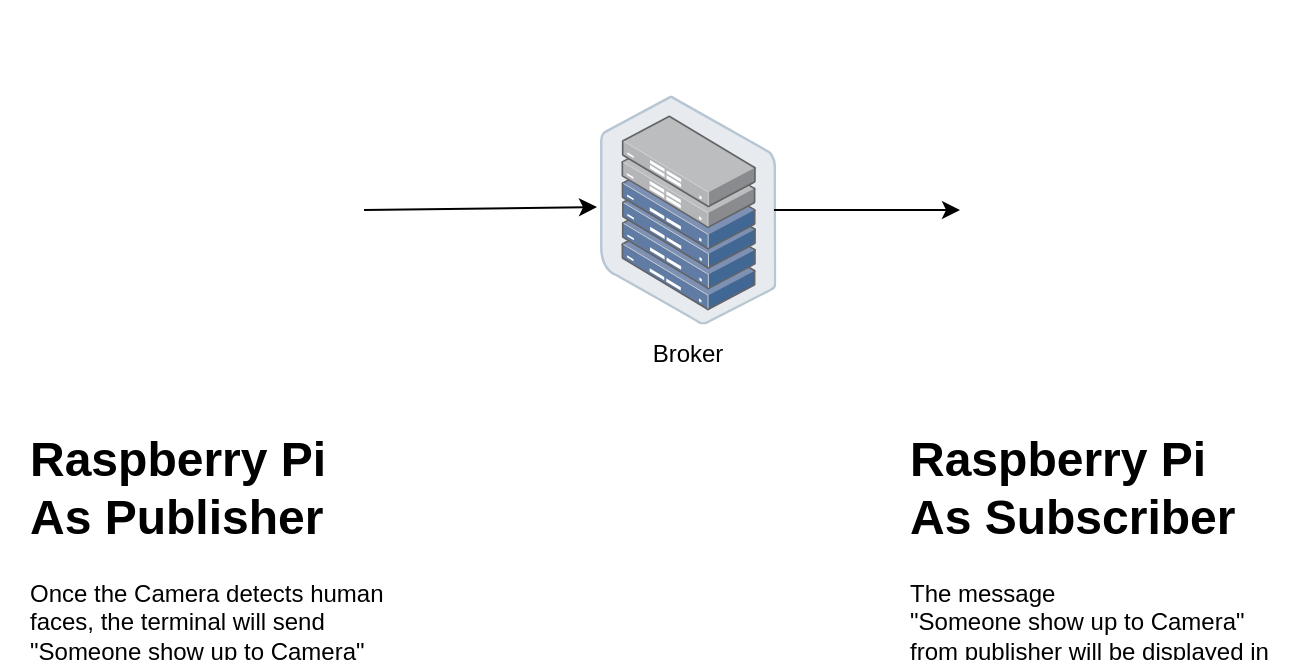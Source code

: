 <mxfile version="21.1.1" type="github">
  <diagram name="Page-1" id="fxQLlxXaDlbLSnGlCWj5">
    <mxGraphModel dx="1014" dy="684" grid="1" gridSize="10" guides="1" tooltips="1" connect="1" arrows="1" fold="1" page="1" pageScale="1" pageWidth="850" pageHeight="1100" math="0" shadow="0">
      <root>
        <mxCell id="0" />
        <mxCell id="1" parent="0" />
        <mxCell id="caLLGXFHj6UOVD_wTZwr-10" value="" style="image;points=[];aspect=fixed;html=1;align=center;shadow=0;dashed=0;image=img/lib/allied_telesis/storage/Datacenter_Server_Half_Rack_ToR.svg;" vertex="1" parent="1">
          <mxGeometry x="370" y="187.7" width="88.2" height="114.6" as="geometry" />
        </mxCell>
        <mxCell id="caLLGXFHj6UOVD_wTZwr-11" value="Broker" style="text;html=1;strokeColor=none;fillColor=none;align=center;verticalAlign=middle;whiteSpace=wrap;rounded=0;" vertex="1" parent="1">
          <mxGeometry x="384.1" y="302.3" width="60" height="30" as="geometry" />
        </mxCell>
        <mxCell id="caLLGXFHj6UOVD_wTZwr-12" value="" style="endArrow=classic;html=1;rounded=0;entryX=0;entryY=0.5;entryDx=0;entryDy=0;entryPerimeter=0;exitX=0.986;exitY=0.5;exitDx=0;exitDy=0;exitPerimeter=0;" edge="1" parent="1" source="caLLGXFHj6UOVD_wTZwr-10">
          <mxGeometry width="50" height="50" relative="1" as="geometry">
            <mxPoint x="300" y="280" as="sourcePoint" />
            <mxPoint x="550" y="245" as="targetPoint" />
          </mxGeometry>
        </mxCell>
        <mxCell id="caLLGXFHj6UOVD_wTZwr-14" value="" style="shape=image;verticalLabelPosition=bottom;labelBackgroundColor=default;verticalAlign=top;aspect=fixed;imageAspect=0;image=https://www.raspberrypi.com/app/uploads/2020/06/raspberrry_pi_logo.png;" vertex="1" parent="1">
          <mxGeometry x="70" y="154" width="182" height="182" as="geometry" />
        </mxCell>
        <mxCell id="caLLGXFHj6UOVD_wTZwr-15" value="" style="endArrow=classic;html=1;rounded=0;entryX=-0.017;entryY=0.487;entryDx=0;entryDy=0;entryPerimeter=0;exitX=1;exitY=0.5;exitDx=0;exitDy=0;" edge="1" parent="1" source="caLLGXFHj6UOVD_wTZwr-14" target="caLLGXFHj6UOVD_wTZwr-10">
          <mxGeometry width="50" height="50" relative="1" as="geometry">
            <mxPoint x="300" y="280" as="sourcePoint" />
            <mxPoint x="350" y="230" as="targetPoint" />
          </mxGeometry>
        </mxCell>
        <mxCell id="caLLGXFHj6UOVD_wTZwr-16" value="&lt;h1&gt;Raspberry Pi As Publisher&lt;/h1&gt;&lt;p&gt;Once the Camera detects human faces, the terminal will send &quot;Someone show up to Camera&quot;&lt;/p&gt;" style="text;html=1;strokeColor=none;fillColor=none;spacing=5;spacingTop=-20;whiteSpace=wrap;overflow=hidden;rounded=0;" vertex="1" parent="1">
          <mxGeometry x="80" y="350" width="190" height="120" as="geometry" />
        </mxCell>
        <mxCell id="caLLGXFHj6UOVD_wTZwr-17" value="&lt;h1&gt;Raspberry Pi As Subscriber&lt;/h1&gt;&lt;div&gt;The message&amp;nbsp;&lt;/div&gt;&quot;Someone show up to Camera&quot;&amp;nbsp;&lt;div&gt;from publisher will be displayed in another terminal windows.&amp;nbsp;&lt;/div&gt;" style="text;html=1;strokeColor=none;fillColor=none;spacing=5;spacingTop=-20;whiteSpace=wrap;overflow=hidden;rounded=0;" vertex="1" parent="1">
          <mxGeometry x="520" y="350" width="190" height="120" as="geometry" />
        </mxCell>
        <mxCell id="caLLGXFHj6UOVD_wTZwr-18" value="" style="shape=image;verticalLabelPosition=bottom;labelBackgroundColor=default;verticalAlign=top;aspect=fixed;imageAspect=0;image=https://www.raspberrypi.com/app/uploads/2020/06/raspberrry_pi_logo.png;" vertex="1" parent="1">
          <mxGeometry x="540" y="140" width="182" height="182" as="geometry" />
        </mxCell>
      </root>
    </mxGraphModel>
  </diagram>
</mxfile>
